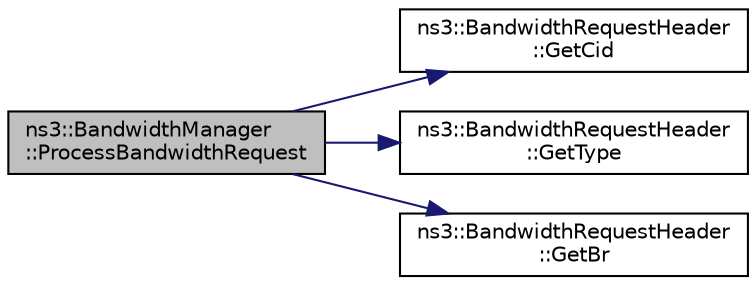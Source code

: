 digraph "ns3::BandwidthManager::ProcessBandwidthRequest"
{
  edge [fontname="Helvetica",fontsize="10",labelfontname="Helvetica",labelfontsize="10"];
  node [fontname="Helvetica",fontsize="10",shape=record];
  rankdir="LR";
  Node1 [label="ns3::BandwidthManager\l::ProcessBandwidthRequest",height=0.2,width=0.4,color="black", fillcolor="grey75", style="filled", fontcolor="black"];
  Node1 -> Node2 [color="midnightblue",fontsize="10",style="solid"];
  Node2 [label="ns3::BandwidthRequestHeader\l::GetCid",height=0.2,width=0.4,color="black", fillcolor="white", style="filled",URL="$d1/d06/classns3_1_1BandwidthRequestHeader.html#aef8443021e9756bfa1029110d29a7aba"];
  Node1 -> Node3 [color="midnightblue",fontsize="10",style="solid"];
  Node3 [label="ns3::BandwidthRequestHeader\l::GetType",height=0.2,width=0.4,color="black", fillcolor="white", style="filled",URL="$d1/d06/classns3_1_1BandwidthRequestHeader.html#abb8fb3cbf325bc824fe5f2aec3142385"];
  Node1 -> Node4 [color="midnightblue",fontsize="10",style="solid"];
  Node4 [label="ns3::BandwidthRequestHeader\l::GetBr",height=0.2,width=0.4,color="black", fillcolor="white", style="filled",URL="$d1/d06/classns3_1_1BandwidthRequestHeader.html#a975465988d3440b9cd5123502b71362e"];
}
